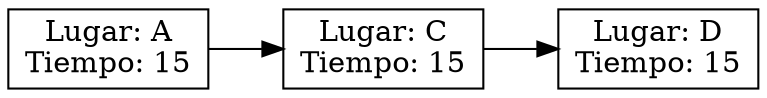 digraph G {

graph [ dpi = 300 ];
rankdir=LR size="8,5"
	node [shape=record]
A[label="Lugar: A\nTiempo: 15"]
C[label="Lugar: C\nTiempo: 15"]
D[label="Lugar: D\nTiempo: 15"]
A->C->D

}
